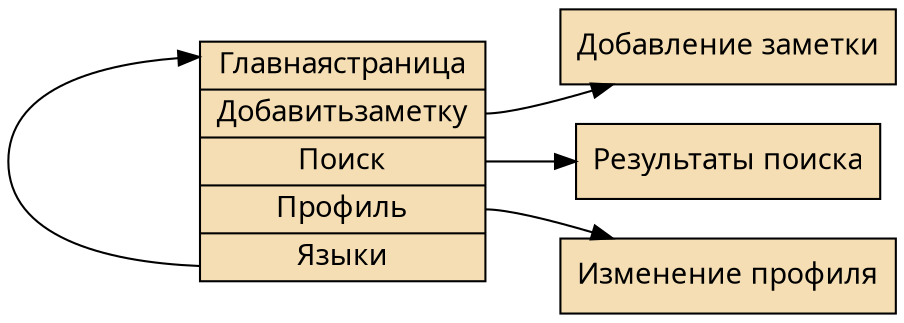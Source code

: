 digraph G {
    graph [ overlap=false, rankdir=LR ]
    node [shape=record, fontname="PT Sans", style=filled, fillcolor=wheat]

    main            [ label="<title> Главная страница|<add> Добавить заметку|<search> Поиск|<account> Профиль|<languages> Языки" ]
    search          [ label="Результаты поиска" ]
    edit_profile    [ label="Изменение профиля" ]
    add             [ label="Добавление заметки" ]

    main:add        -> add
    main:search     -> search
    main:account    -> { edit_profile }
    main:languages  -> main:title
}
